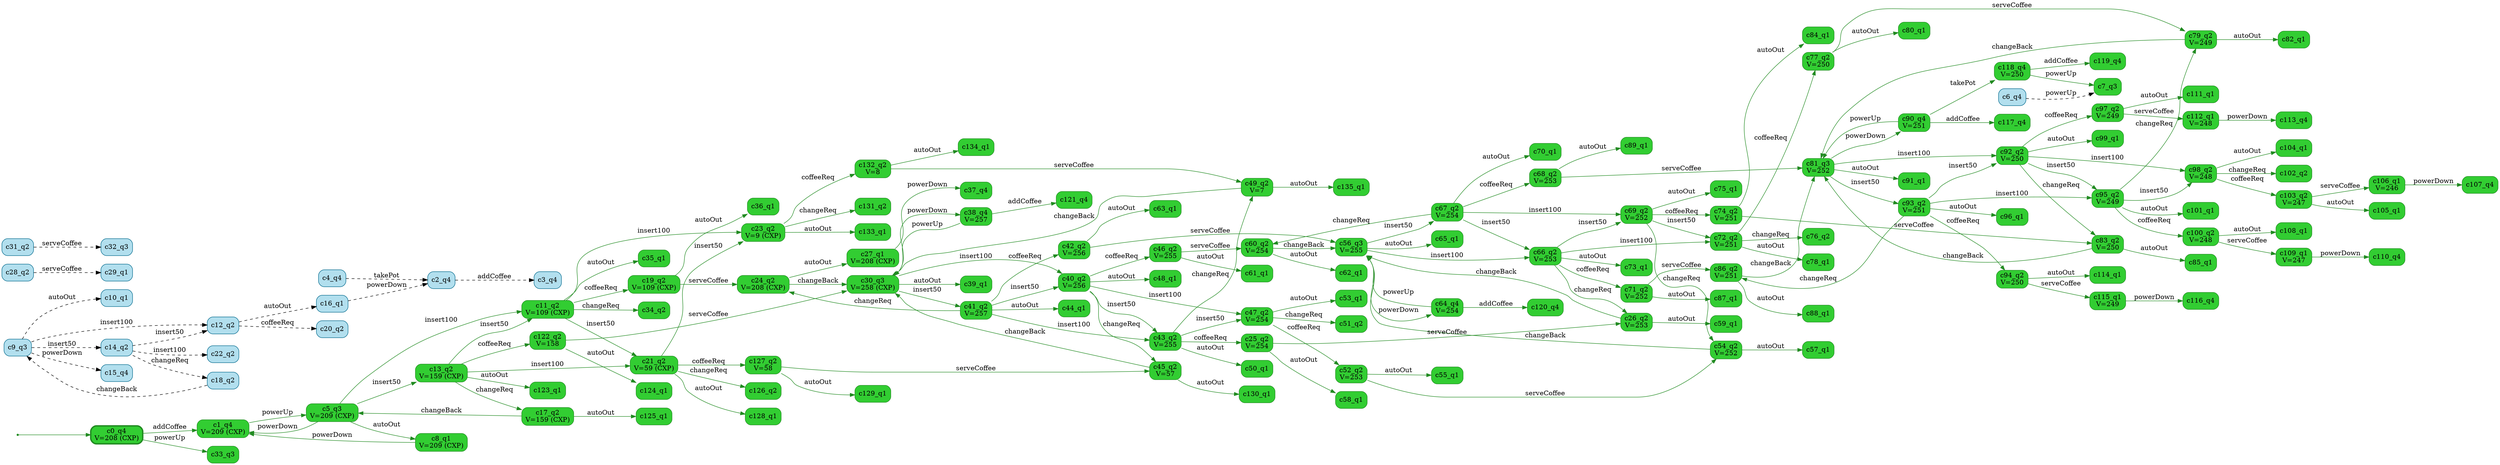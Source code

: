 digraph g {

	rankdir="LR"

	__invisible__[shape="point", color="forestgreen"]
	c0_q4[label="c0_q4\nV=208 (CXP)", shape="box", style="rounded, filled", color="forestgreen", fillcolor="limegreen", penwidth=3] // Initial
	c1_q4[label="c1_q4\nV=209 (CXP)", shape="box", style="rounded, filled", color="forestgreen", fillcolor="limegreen"]
	c5_q3[label="c5_q3\nV=209 (CXP)", shape="box", style="rounded, filled", color="forestgreen", fillcolor="limegreen"]
	c8_q1[label="c8_q1\nV=209 (CXP)", shape="box", style="rounded, filled", color="forestgreen", fillcolor="limegreen"]
	c11_q2[label="c11_q2\nV=109 (CXP)", shape="box", style="rounded, filled", color="forestgreen", fillcolor="limegreen"]
	c19_q2[label="c19_q2\nV=109 (CXP)", shape="box", style="rounded, filled", color="forestgreen", fillcolor="limegreen"]
	c24_q2[label="c24_q2\nV=208 (CXP)", shape="box", style="rounded, filled", color="forestgreen", fillcolor="limegreen"]
	c27_q1[label="c27_q1\nV=208 (CXP)", shape="box", style="rounded, filled", color="forestgreen", fillcolor="limegreen"]
	c37_q4[label="c37_q4", shape="box", style="rounded, filled", color="forestgreen", fillcolor="limegreen"]
	c30_q3[label="c30_q3\nV=258 (CXP)", shape="box", style="rounded, filled", color="forestgreen", fillcolor="limegreen"]
	c38_q4[label="c38_q4\nV=257", shape="box", style="rounded, filled", color="forestgreen", fillcolor="limegreen"]
	c121_q4[label="c121_q4", shape="box", style="rounded, filled", color="forestgreen", fillcolor="limegreen"]
	c39_q1[label="c39_q1", shape="box", style="rounded, filled", color="forestgreen", fillcolor="limegreen"]
	c40_q2[label="c40_q2\nV=256", shape="box", style="rounded, filled", color="forestgreen", fillcolor="limegreen"]
	c45_q2[label="c45_q2\nV=57", shape="box", style="rounded, filled", color="forestgreen", fillcolor="limegreen"]
	c130_q1[label="c130_q1", shape="box", style="rounded, filled", color="forestgreen", fillcolor="limegreen"]
	c46_q2[label="c46_q2\nV=255", shape="box", style="rounded, filled", color="forestgreen", fillcolor="limegreen"]
	c60_q2[label="c60_q2\nV=254", shape="box", style="rounded, filled", color="forestgreen", fillcolor="limegreen"]
	c56_q3[label="c56_q3\nV=255", shape="box", style="rounded, filled", color="forestgreen", fillcolor="limegreen"]
	c64_q4[label="c64_q4\nV=254", shape="box", style="rounded, filled", color="forestgreen", fillcolor="limegreen"]
	c120_q4[label="c120_q4", shape="box", style="rounded, filled", color="forestgreen", fillcolor="limegreen"]
	c65_q1[label="c65_q1", shape="box", style="rounded, filled", color="forestgreen", fillcolor="limegreen"]
	c66_q2[label="c66_q2\nV=253", shape="box", style="rounded, filled", color="forestgreen", fillcolor="limegreen"]
	c26_q2[label="c26_q2\nV=253", shape="box", style="rounded, filled", color="forestgreen", fillcolor="limegreen"]
	c59_q1[label="c59_q1", shape="box", style="rounded, filled", color="forestgreen", fillcolor="limegreen"]
	c71_q2[label="c71_q2\nV=252", shape="box", style="rounded, filled", color="forestgreen", fillcolor="limegreen"]
	c86_q2[label="c86_q2\nV=251", shape="box", style="rounded, filled", color="forestgreen", fillcolor="limegreen"]
	c81_q3[label="c81_q3\nV=252", shape="box", style="rounded, filled", color="forestgreen", fillcolor="limegreen"]
	c90_q4[label="c90_q4\nV=251", shape="box", style="rounded, filled", color="forestgreen", fillcolor="limegreen"]
	c117_q4[label="c117_q4", shape="box", style="rounded, filled", color="forestgreen", fillcolor="limegreen"]
	c118_q4[label="c118_q4\nV=250", shape="box", style="rounded, filled", color="forestgreen", fillcolor="limegreen"]
	c119_q4[label="c119_q4", shape="box", style="rounded, filled", color="forestgreen", fillcolor="limegreen"]
	c7_q3[label="c7_q3", shape="box", style="rounded, filled", color="forestgreen", fillcolor="limegreen"]
	c91_q1[label="c91_q1", shape="box", style="rounded, filled", color="forestgreen", fillcolor="limegreen"]
	c92_q2[label="c92_q2\nV=250", shape="box", style="rounded, filled", color="forestgreen", fillcolor="limegreen"]
	c83_q2[label="c83_q2\nV=250", shape="box", style="rounded, filled", color="forestgreen", fillcolor="limegreen"]
	c85_q1[label="c85_q1", shape="box", style="rounded, filled", color="forestgreen", fillcolor="limegreen"]
	c97_q2[label="c97_q2\nV=249", shape="box", style="rounded, filled", color="forestgreen", fillcolor="limegreen"]
	c111_q1[label="c111_q1", shape="box", style="rounded, filled", color="forestgreen", fillcolor="limegreen"]
	c112_q1[label="c112_q1\nV=248", shape="box", style="rounded, filled", color="forestgreen", fillcolor="limegreen"]
	c113_q4[label="c113_q4", shape="box", style="rounded, filled", color="forestgreen", fillcolor="limegreen"]
	c98_q2[label="c98_q2\nV=248", shape="box", style="rounded, filled", color="forestgreen", fillcolor="limegreen"]
	c102_q2[label="c102_q2", shape="box", style="rounded, filled", color="forestgreen", fillcolor="limegreen"]
	c103_q2[label="c103_q2\nV=247", shape="box", style="rounded, filled", color="forestgreen", fillcolor="limegreen"]
	c105_q1[label="c105_q1", shape="box", style="rounded, filled", color="forestgreen", fillcolor="limegreen"]
	c106_q1[label="c106_q1\nV=246", shape="box", style="rounded, filled", color="forestgreen", fillcolor="limegreen"]
	c107_q4[label="c107_q4", shape="box", style="rounded, filled", color="forestgreen", fillcolor="limegreen"]
	c104_q1[label="c104_q1", shape="box", style="rounded, filled", color="forestgreen", fillcolor="limegreen"]
	c95_q2[label="c95_q2\nV=249", shape="box", style="rounded, filled", color="forestgreen", fillcolor="limegreen"]
	c79_q2[label="c79_q2\nV=249", shape="box", style="rounded, filled", color="forestgreen", fillcolor="limegreen"]
	c82_q1[label="c82_q1", shape="box", style="rounded, filled", color="forestgreen", fillcolor="limegreen"]
	c100_q2[label="c100_q2\nV=248", shape="box", style="rounded, filled", color="forestgreen", fillcolor="limegreen"]
	c108_q1[label="c108_q1", shape="box", style="rounded, filled", color="forestgreen", fillcolor="limegreen"]
	c109_q1[label="c109_q1\nV=247", shape="box", style="rounded, filled", color="forestgreen", fillcolor="limegreen"]
	c110_q4[label="c110_q4", shape="box", style="rounded, filled", color="forestgreen", fillcolor="limegreen"]
	c101_q1[label="c101_q1", shape="box", style="rounded, filled", color="forestgreen", fillcolor="limegreen"]
	c99_q1[label="c99_q1", shape="box", style="rounded, filled", color="forestgreen", fillcolor="limegreen"]
	c93_q2[label="c93_q2\nV=251", shape="box", style="rounded, filled", color="forestgreen", fillcolor="limegreen"]
	c94_q2[label="c94_q2\nV=250", shape="box", style="rounded, filled", color="forestgreen", fillcolor="limegreen"]
	c114_q1[label="c114_q1", shape="box", style="rounded, filled", color="forestgreen", fillcolor="limegreen"]
	c115_q1[label="c115_q1\nV=249", shape="box", style="rounded, filled", color="forestgreen", fillcolor="limegreen"]
	c116_q4[label="c116_q4", shape="box", style="rounded, filled", color="forestgreen", fillcolor="limegreen"]
	c96_q1[label="c96_q1", shape="box", style="rounded, filled", color="forestgreen", fillcolor="limegreen"]
	c88_q1[label="c88_q1", shape="box", style="rounded, filled", color="forestgreen", fillcolor="limegreen"]
	c87_q1[label="c87_q1", shape="box", style="rounded, filled", color="forestgreen", fillcolor="limegreen"]
	c72_q2[label="c72_q2\nV=251", shape="box", style="rounded, filled", color="forestgreen", fillcolor="limegreen"]
	c76_q2[label="c76_q2", shape="box", style="rounded, filled", color="forestgreen", fillcolor="limegreen"]
	c77_q2[label="c77_q2\nV=250", shape="box", style="rounded, filled", color="forestgreen", fillcolor="limegreen"]
	c80_q1[label="c80_q1", shape="box", style="rounded, filled", color="forestgreen", fillcolor="limegreen"]
	c78_q1[label="c78_q1", shape="box", style="rounded, filled", color="forestgreen", fillcolor="limegreen"]
	c69_q2[label="c69_q2\nV=252", shape="box", style="rounded, filled", color="forestgreen", fillcolor="limegreen"]
	c54_q2[label="c54_q2\nV=252", shape="box", style="rounded, filled", color="forestgreen", fillcolor="limegreen"]
	c57_q1[label="c57_q1", shape="box", style="rounded, filled", color="forestgreen", fillcolor="limegreen"]
	c74_q2[label="c74_q2\nV=251", shape="box", style="rounded, filled", color="forestgreen", fillcolor="limegreen"]
	c84_q1[label="c84_q1", shape="box", style="rounded, filled", color="forestgreen", fillcolor="limegreen"]
	c75_q1[label="c75_q1", shape="box", style="rounded, filled", color="forestgreen", fillcolor="limegreen"]
	c73_q1[label="c73_q1", shape="box", style="rounded, filled", color="forestgreen", fillcolor="limegreen"]
	c67_q2[label="c67_q2\nV=254", shape="box", style="rounded, filled", color="forestgreen", fillcolor="limegreen"]
	c68_q2[label="c68_q2\nV=253", shape="box", style="rounded, filled", color="forestgreen", fillcolor="limegreen"]
	c89_q1[label="c89_q1", shape="box", style="rounded, filled", color="forestgreen", fillcolor="limegreen"]
	c70_q1[label="c70_q1", shape="box", style="rounded, filled", color="forestgreen", fillcolor="limegreen"]
	c62_q1[label="c62_q1", shape="box", style="rounded, filled", color="forestgreen", fillcolor="limegreen"]
	c61_q1[label="c61_q1", shape="box", style="rounded, filled", color="forestgreen", fillcolor="limegreen"]
	c47_q2[label="c47_q2\nV=254", shape="box", style="rounded, filled", color="forestgreen", fillcolor="limegreen"]
	c51_q2[label="c51_q2", shape="box", style="rounded, filled", color="forestgreen", fillcolor="limegreen"]
	c52_q2[label="c52_q2\nV=253", shape="box", style="rounded, filled", color="forestgreen", fillcolor="limegreen"]
	c55_q1[label="c55_q1", shape="box", style="rounded, filled", color="forestgreen", fillcolor="limegreen"]
	c53_q1[label="c53_q1", shape="box", style="rounded, filled", color="forestgreen", fillcolor="limegreen"]
	c43_q2[label="c43_q2\nV=255", shape="box", style="rounded, filled", color="forestgreen", fillcolor="limegreen"]
	c49_q2[label="c49_q2\nV=7", shape="box", style="rounded, filled", color="forestgreen", fillcolor="limegreen"]
	c135_q1[label="c135_q1", shape="box", style="rounded, filled", color="forestgreen", fillcolor="limegreen"]
	c25_q2[label="c25_q2\nV=254", shape="box", style="rounded, filled", color="forestgreen", fillcolor="limegreen"]
	c58_q1[label="c58_q1", shape="box", style="rounded, filled", color="forestgreen", fillcolor="limegreen"]
	c50_q1[label="c50_q1", shape="box", style="rounded, filled", color="forestgreen", fillcolor="limegreen"]
	c48_q1[label="c48_q1", shape="box", style="rounded, filled", color="forestgreen", fillcolor="limegreen"]
	c41_q2[label="c41_q2\nV=257", shape="box", style="rounded, filled", color="forestgreen", fillcolor="limegreen"]
	c42_q2[label="c42_q2\nV=256", shape="box", style="rounded, filled", color="forestgreen", fillcolor="limegreen"]
	c63_q1[label="c63_q1", shape="box", style="rounded, filled", color="forestgreen", fillcolor="limegreen"]
	c44_q1[label="c44_q1", shape="box", style="rounded, filled", color="forestgreen", fillcolor="limegreen"]
	c36_q1[label="c36_q1", shape="box", style="rounded, filled", color="forestgreen", fillcolor="limegreen"]
	c34_q2[label="c34_q2", shape="box", style="rounded, filled", color="forestgreen", fillcolor="limegreen"]
	c23_q2[label="c23_q2\nV=9 (CXP)", shape="box", style="rounded, filled", color="forestgreen", fillcolor="limegreen"]
	c131_q2[label="c131_q2", shape="box", style="rounded, filled", color="forestgreen", fillcolor="limegreen"]
	c132_q2[label="c132_q2\nV=8", shape="box", style="rounded, filled", color="forestgreen", fillcolor="limegreen"]
	c134_q1[label="c134_q1", shape="box", style="rounded, filled", color="forestgreen", fillcolor="limegreen"]
	c133_q1[label="c133_q1", shape="box", style="rounded, filled", color="forestgreen", fillcolor="limegreen"]
	c21_q2[label="c21_q2\nV=59 (CXP)", shape="box", style="rounded, filled", color="forestgreen", fillcolor="limegreen"]
	c126_q2[label="c126_q2", shape="box", style="rounded, filled", color="forestgreen", fillcolor="limegreen"]
	c127_q2[label="c127_q2\nV=58", shape="box", style="rounded, filled", color="forestgreen", fillcolor="limegreen"]
	c129_q1[label="c129_q1", shape="box", style="rounded, filled", color="forestgreen", fillcolor="limegreen"]
	c128_q1[label="c128_q1", shape="box", style="rounded, filled", color="forestgreen", fillcolor="limegreen"]
	c35_q1[label="c35_q1", shape="box", style="rounded, filled", color="forestgreen", fillcolor="limegreen"]
	c13_q2[label="c13_q2\nV=159 (CXP)", shape="box", style="rounded, filled", color="forestgreen", fillcolor="limegreen"]
	c17_q2[label="c17_q2\nV=159 (CXP)", shape="box", style="rounded, filled", color="forestgreen", fillcolor="limegreen"]
	c125_q1[label="c125_q1", shape="box", style="rounded, filled", color="forestgreen", fillcolor="limegreen"]
	c122_q2[label="c122_q2\nV=158", shape="box", style="rounded, filled", color="forestgreen", fillcolor="limegreen"]
	c124_q1[label="c124_q1", shape="box", style="rounded, filled", color="forestgreen", fillcolor="limegreen"]
	c123_q1[label="c123_q1", shape="box", style="rounded, filled", color="forestgreen", fillcolor="limegreen"]
	c33_q3[label="c33_q3", shape="box", style="rounded, filled", color="forestgreen", fillcolor="limegreen"]
	c2_q4[label="c2_q4", shape="box", style="rounded, filled", color="deepskyblue4", fillcolor="lightblue2"]
	c3_q4[label="c3_q4", shape="box", style="rounded, filled", color="deepskyblue4", fillcolor="lightblue2"]
	c4_q4[label="c4_q4", shape="box", style="rounded, filled", color="deepskyblue4", fillcolor="lightblue2"]
	c6_q4[label="c6_q4", shape="box", style="rounded, filled", color="deepskyblue4", fillcolor="lightblue2"]
	c9_q3[label="c9_q3", shape="box", style="rounded, filled", color="deepskyblue4", fillcolor="lightblue2"]
	c10_q1[label="c10_q1", shape="box", style="rounded, filled", color="deepskyblue4", fillcolor="lightblue2"]
	c12_q2[label="c12_q2", shape="box", style="rounded, filled", color="deepskyblue4", fillcolor="lightblue2"]
	c14_q2[label="c14_q2", shape="box", style="rounded, filled", color="deepskyblue4", fillcolor="lightblue2"]
	c15_q4[label="c15_q4", shape="box", style="rounded, filled", color="deepskyblue4", fillcolor="lightblue2"]
	c16_q1[label="c16_q1", shape="box", style="rounded, filled", color="deepskyblue4", fillcolor="lightblue2"]
	c18_q2[label="c18_q2", shape="box", style="rounded, filled", color="deepskyblue4", fillcolor="lightblue2"]
	c20_q2[label="c20_q2", shape="box", style="rounded, filled", color="deepskyblue4", fillcolor="lightblue2"]
	c22_q2[label="c22_q2", shape="box", style="rounded, filled", color="deepskyblue4", fillcolor="lightblue2"]
	c28_q2[label="c28_q2", shape="box", style="rounded, filled", color="deepskyblue4", fillcolor="lightblue2"]
	c29_q1[label="c29_q1", shape="box", style="rounded, filled", color="deepskyblue4", fillcolor="lightblue2"]
	c31_q2[label="c31_q2", shape="box", style="rounded, filled", color="deepskyblue4", fillcolor="lightblue2"]
	c32_q3[label="c32_q3", shape="box", style="rounded, filled", color="deepskyblue4", fillcolor="lightblue2"]

	__invisible__ -> c0_q4[color="forestgreen"]
	c0_q4 -> c1_q4[label="addCoffee", color="forestgreen"]
	c1_q4 -> c5_q3[label="powerUp", color="forestgreen"]
	c5_q3 -> c8_q1[label="autoOut", color="forestgreen"]
	c8_q1 -> c1_q4[label="powerDown", color="forestgreen"]
	c5_q3 -> c11_q2[label="insert100", color="forestgreen"]
	c11_q2 -> c19_q2[label="coffeeReq", color="forestgreen"]
	c19_q2 -> c24_q2[label="serveCoffee", color="forestgreen"]
	c24_q2 -> c27_q1[label="autoOut", color="forestgreen"]
	c27_q1 -> c37_q4[label="powerDown", color="forestgreen"]
	c24_q2 -> c30_q3[label="changeBack", color="forestgreen"]
	c30_q3 -> c38_q4[label="powerDown", color="forestgreen"]
	c38_q4 -> c121_q4[label="addCoffee", color="forestgreen"]
	c38_q4 -> c30_q3[label="powerUp", color="forestgreen"]
	c30_q3 -> c39_q1[label="autoOut", color="forestgreen"]
	c30_q3 -> c40_q2[label="insert100", color="forestgreen"]
	c40_q2 -> c45_q2[label="changeReq", color="forestgreen"]
	c45_q2 -> c30_q3[label="changeBack", color="forestgreen"]
	c45_q2 -> c130_q1[label="autoOut", color="forestgreen"]
	c40_q2 -> c46_q2[label="coffeeReq", color="forestgreen"]
	c46_q2 -> c60_q2[label="serveCoffee", color="forestgreen"]
	c60_q2 -> c56_q3[label="changeBack", color="forestgreen"]
	c56_q3 -> c64_q4[label="powerDown", color="forestgreen"]
	c64_q4 -> c120_q4[label="addCoffee", color="forestgreen"]
	c64_q4 -> c56_q3[label="powerUp", color="forestgreen"]
	c56_q3 -> c65_q1[label="autoOut", color="forestgreen"]
	c56_q3 -> c66_q2[label="insert100", color="forestgreen"]
	c66_q2 -> c26_q2[label="changeReq", color="forestgreen"]
	c26_q2 -> c56_q3[label="changeBack", color="forestgreen"]
	c26_q2 -> c59_q1[label="autoOut", color="forestgreen"]
	c66_q2 -> c71_q2[label="coffeeReq", color="forestgreen"]
	c71_q2 -> c86_q2[label="serveCoffee", color="forestgreen"]
	c86_q2 -> c81_q3[label="changeBack", color="forestgreen"]
	c81_q3 -> c90_q4[label="powerDown", color="forestgreen"]
	c90_q4 -> c117_q4[label="addCoffee", color="forestgreen"]
	c90_q4 -> c118_q4[label="takePot", color="forestgreen"]
	c118_q4 -> c119_q4[label="addCoffee", color="forestgreen"]
	c118_q4 -> c7_q3[label="powerUp", color="forestgreen"]
	c90_q4 -> c81_q3[label="powerUp", color="forestgreen"]
	c81_q3 -> c91_q1[label="autoOut", color="forestgreen"]
	c81_q3 -> c92_q2[label="insert100", color="forestgreen"]
	c92_q2 -> c83_q2[label="changeReq", color="forestgreen"]
	c83_q2 -> c81_q3[label="changeBack", color="forestgreen"]
	c83_q2 -> c85_q1[label="autoOut", color="forestgreen"]
	c92_q2 -> c97_q2[label="coffeeReq", color="forestgreen"]
	c97_q2 -> c111_q1[label="autoOut", color="forestgreen"]
	c97_q2 -> c112_q1[label="serveCoffee", color="forestgreen"]
	c112_q1 -> c113_q4[label="powerDown", color="forestgreen"]
	c92_q2 -> c98_q2[label="insert100", color="forestgreen"]
	c98_q2 -> c102_q2[label="changeReq", color="forestgreen"]
	c98_q2 -> c103_q2[label="coffeeReq", color="forestgreen"]
	c103_q2 -> c105_q1[label="autoOut", color="forestgreen"]
	c103_q2 -> c106_q1[label="serveCoffee", color="forestgreen"]
	c106_q1 -> c107_q4[label="powerDown", color="forestgreen"]
	c98_q2 -> c104_q1[label="autoOut", color="forestgreen"]
	c92_q2 -> c95_q2[label="insert50", color="forestgreen"]
	c95_q2 -> c79_q2[label="changeReq", color="forestgreen"]
	c79_q2 -> c81_q3[label="changeBack", color="forestgreen"]
	c79_q2 -> c82_q1[label="autoOut", color="forestgreen"]
	c95_q2 -> c100_q2[label="coffeeReq", color="forestgreen"]
	c100_q2 -> c108_q1[label="autoOut", color="forestgreen"]
	c100_q2 -> c109_q1[label="serveCoffee", color="forestgreen"]
	c109_q1 -> c110_q4[label="powerDown", color="forestgreen"]
	c95_q2 -> c98_q2[label="insert50", color="forestgreen"]
	c95_q2 -> c101_q1[label="autoOut", color="forestgreen"]
	c92_q2 -> c99_q1[label="autoOut", color="forestgreen"]
	c81_q3 -> c93_q2[label="insert50", color="forestgreen"]
	c93_q2 -> c86_q2[label="changeReq", color="forestgreen"]
	c93_q2 -> c94_q2[label="coffeeReq", color="forestgreen"]
	c94_q2 -> c114_q1[label="autoOut", color="forestgreen"]
	c94_q2 -> c115_q1[label="serveCoffee", color="forestgreen"]
	c115_q1 -> c116_q4[label="powerDown", color="forestgreen"]
	c93_q2 -> c95_q2[label="insert100", color="forestgreen"]
	c93_q2 -> c92_q2[label="insert50", color="forestgreen"]
	c93_q2 -> c96_q1[label="autoOut", color="forestgreen"]
	c86_q2 -> c88_q1[label="autoOut", color="forestgreen"]
	c71_q2 -> c87_q1[label="autoOut", color="forestgreen"]
	c66_q2 -> c72_q2[label="insert100", color="forestgreen"]
	c72_q2 -> c76_q2[label="changeReq", color="forestgreen"]
	c72_q2 -> c77_q2[label="coffeeReq", color="forestgreen"]
	c77_q2 -> c79_q2[label="serveCoffee", color="forestgreen"]
	c77_q2 -> c80_q1[label="autoOut", color="forestgreen"]
	c72_q2 -> c78_q1[label="autoOut", color="forestgreen"]
	c66_q2 -> c69_q2[label="insert50", color="forestgreen"]
	c69_q2 -> c54_q2[label="changeReq", color="forestgreen"]
	c54_q2 -> c56_q3[label="changeBack", color="forestgreen"]
	c54_q2 -> c57_q1[label="autoOut", color="forestgreen"]
	c69_q2 -> c74_q2[label="coffeeReq", color="forestgreen"]
	c74_q2 -> c83_q2[label="serveCoffee", color="forestgreen"]
	c74_q2 -> c84_q1[label="autoOut", color="forestgreen"]
	c69_q2 -> c72_q2[label="insert50", color="forestgreen"]
	c69_q2 -> c75_q1[label="autoOut", color="forestgreen"]
	c66_q2 -> c73_q1[label="autoOut", color="forestgreen"]
	c56_q3 -> c67_q2[label="insert50", color="forestgreen"]
	c67_q2 -> c60_q2[label="changeReq", color="forestgreen"]
	c67_q2 -> c68_q2[label="coffeeReq", color="forestgreen"]
	c68_q2 -> c81_q3[label="serveCoffee", color="forestgreen"]
	c68_q2 -> c89_q1[label="autoOut", color="forestgreen"]
	c67_q2 -> c69_q2[label="insert100", color="forestgreen"]
	c67_q2 -> c66_q2[label="insert50", color="forestgreen"]
	c67_q2 -> c70_q1[label="autoOut", color="forestgreen"]
	c60_q2 -> c62_q1[label="autoOut", color="forestgreen"]
	c46_q2 -> c61_q1[label="autoOut", color="forestgreen"]
	c40_q2 -> c47_q2[label="insert100", color="forestgreen"]
	c47_q2 -> c51_q2[label="changeReq", color="forestgreen"]
	c47_q2 -> c52_q2[label="coffeeReq", color="forestgreen"]
	c52_q2 -> c54_q2[label="serveCoffee", color="forestgreen"]
	c52_q2 -> c55_q1[label="autoOut", color="forestgreen"]
	c47_q2 -> c53_q1[label="autoOut", color="forestgreen"]
	c40_q2 -> c43_q2[label="insert50", color="forestgreen"]
	c43_q2 -> c49_q2[label="changeReq", color="forestgreen"]
	c49_q2 -> c30_q3[label="changeBack", color="forestgreen"]
	c49_q2 -> c135_q1[label="autoOut", color="forestgreen"]
	c43_q2 -> c25_q2[label="coffeeReq", color="forestgreen"]
	c25_q2 -> c26_q2[label="serveCoffee", color="forestgreen"]
	c25_q2 -> c58_q1[label="autoOut", color="forestgreen"]
	c43_q2 -> c47_q2[label="insert50", color="forestgreen"]
	c43_q2 -> c50_q1[label="autoOut", color="forestgreen"]
	c40_q2 -> c48_q1[label="autoOut", color="forestgreen"]
	c30_q3 -> c41_q2[label="insert50", color="forestgreen"]
	c41_q2 -> c24_q2[label="changeReq", color="forestgreen"]
	c41_q2 -> c42_q2[label="coffeeReq", color="forestgreen"]
	c42_q2 -> c56_q3[label="serveCoffee", color="forestgreen"]
	c42_q2 -> c63_q1[label="autoOut", color="forestgreen"]
	c41_q2 -> c43_q2[label="insert100", color="forestgreen"]
	c41_q2 -> c40_q2[label="insert50", color="forestgreen"]
	c41_q2 -> c44_q1[label="autoOut", color="forestgreen"]
	c19_q2 -> c36_q1[label="autoOut", color="forestgreen"]
	c11_q2 -> c34_q2[label="changeReq", color="forestgreen"]
	c11_q2 -> c23_q2[label="insert100", color="forestgreen"]
	c23_q2 -> c131_q2[label="changeReq", color="forestgreen"]
	c23_q2 -> c132_q2[label="coffeeReq", color="forestgreen"]
	c132_q2 -> c49_q2[label="serveCoffee", color="forestgreen"]
	c132_q2 -> c134_q1[label="autoOut", color="forestgreen"]
	c23_q2 -> c133_q1[label="autoOut", color="forestgreen"]
	c11_q2 -> c21_q2[label="insert50", color="forestgreen"]
	c21_q2 -> c23_q2[label="insert50", color="forestgreen"]
	c21_q2 -> c126_q2[label="changeReq", color="forestgreen"]
	c21_q2 -> c127_q2[label="coffeeReq", color="forestgreen"]
	c127_q2 -> c45_q2[label="serveCoffee", color="forestgreen"]
	c127_q2 -> c129_q1[label="autoOut", color="forestgreen"]
	c21_q2 -> c128_q1[label="autoOut", color="forestgreen"]
	c11_q2 -> c35_q1[label="autoOut", color="forestgreen"]
	c5_q3 -> c13_q2[label="insert50", color="forestgreen"]
	c13_q2 -> c17_q2[label="changeReq", color="forestgreen"]
	c17_q2 -> c5_q3[label="changeBack", color="forestgreen"]
	c17_q2 -> c125_q1[label="autoOut", color="forestgreen"]
	c13_q2 -> c21_q2[label="insert100", color="forestgreen"]
	c13_q2 -> c122_q2[label="coffeeReq", color="forestgreen"]
	c122_q2 -> c30_q3[label="serveCoffee", color="forestgreen"]
	c122_q2 -> c124_q1[label="autoOut", color="forestgreen"]
	c13_q2 -> c11_q2[label="insert50", color="forestgreen"]
	c13_q2 -> c123_q1[label="autoOut", color="forestgreen"]
	c5_q3 -> c1_q4[label="powerDown", color="forestgreen"]
	c0_q4 -> c33_q3[label="powerUp", color="forestgreen"]
	c2_q4 -> c3_q4[label="addCoffee", color="black", style="dashed"]
	c4_q4 -> c2_q4[label="takePot", color="black", style="dashed"]
	c6_q4 -> c7_q3[label="powerUp", color="black", style="dashed"]
	c9_q3 -> c10_q1[label="autoOut", color="black", style="dashed"]
	c9_q3 -> c12_q2[label="insert100", color="black", style="dashed"]
	c9_q3 -> c14_q2[label="insert50", color="black", style="dashed"]
	c9_q3 -> c15_q4[label="powerDown", color="black", style="dashed"]
	c16_q1 -> c2_q4[label="powerDown", color="black", style="dashed"]
	c14_q2 -> c18_q2[label="changeReq", color="black", style="dashed"]
	c12_q2 -> c20_q2[label="coffeeReq", color="black", style="dashed"]
	c14_q2 -> c22_q2[label="insert100", color="black", style="dashed"]
	c14_q2 -> c12_q2[label="insert50", color="black", style="dashed"]
	c12_q2 -> c16_q1[label="autoOut", color="black", style="dashed"]
	c28_q2 -> c29_q1[label="serveCoffee", color="black", style="dashed"]
	c18_q2 -> c9_q3[label="changeBack", color="black", style="dashed"]
	c31_q2 -> c32_q3[label="serveCoffee", color="black", style="dashed"]

}
